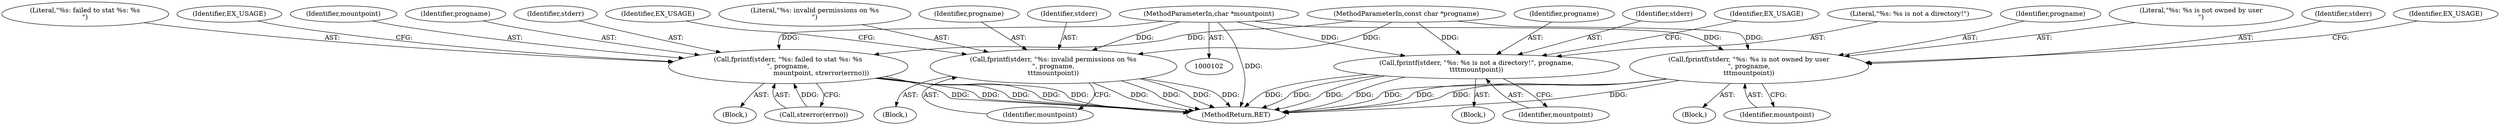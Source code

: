 digraph "0_samba_3ae5dac462c4ed0fb2cd94553583c56fce2f9d80@pointer" {
"1000104" [label="(MethodParameterIn,char *mountpoint)"];
"1000117" [label="(Call,fprintf(stderr, \"%s: failed to stat %s: %s\n\", progname,\n                                mountpoint, strerror(errno)))"];
"1000133" [label="(Call,fprintf(stderr, \"%s: %s is not a directory!\", progname,\n\t\t\t\tmountpoint))"];
"1000154" [label="(Call,fprintf(stderr, \"%s: %s is not owned by user\n\", progname,\n\t\t\tmountpoint))"];
"1000170" [label="(Call,fprintf(stderr, \"%s: invalid permissions on %s\n\", progname,\n\t\t\tmountpoint))"];
"1000160" [label="(Identifier,EX_USAGE)"];
"1000119" [label="(Literal,\"%s: failed to stat %s: %s\n\")"];
"1000135" [label="(Literal,\"%s: %s is not a directory!\")"];
"1000157" [label="(Identifier,progname)"];
"1000104" [label="(MethodParameterIn,char *mountpoint)"];
"1000103" [label="(MethodParameterIn,const char *progname)"];
"1000116" [label="(Block,)"];
"1000158" [label="(Identifier,mountpoint)"];
"1000156" [label="(Literal,\"%s: %s is not owned by user\n\")"];
"1000132" [label="(Block,)"];
"1000155" [label="(Identifier,stderr)"];
"1000122" [label="(Call,strerror(errno))"];
"1000176" [label="(Identifier,EX_USAGE)"];
"1000169" [label="(Block,)"];
"1000179" [label="(MethodReturn,RET)"];
"1000136" [label="(Identifier,progname)"];
"1000125" [label="(Identifier,EX_USAGE)"];
"1000170" [label="(Call,fprintf(stderr, \"%s: invalid permissions on %s\n\", progname,\n\t\t\tmountpoint))"];
"1000154" [label="(Call,fprintf(stderr, \"%s: %s is not owned by user\n\", progname,\n\t\t\tmountpoint))"];
"1000134" [label="(Identifier,stderr)"];
"1000174" [label="(Identifier,mountpoint)"];
"1000121" [label="(Identifier,mountpoint)"];
"1000133" [label="(Call,fprintf(stderr, \"%s: %s is not a directory!\", progname,\n\t\t\t\tmountpoint))"];
"1000172" [label="(Literal,\"%s: invalid permissions on %s\n\")"];
"1000173" [label="(Identifier,progname)"];
"1000153" [label="(Block,)"];
"1000139" [label="(Identifier,EX_USAGE)"];
"1000120" [label="(Identifier,progname)"];
"1000118" [label="(Identifier,stderr)"];
"1000137" [label="(Identifier,mountpoint)"];
"1000171" [label="(Identifier,stderr)"];
"1000117" [label="(Call,fprintf(stderr, \"%s: failed to stat %s: %s\n\", progname,\n                                mountpoint, strerror(errno)))"];
"1000104" -> "1000102"  [label="AST: "];
"1000104" -> "1000179"  [label="DDG: "];
"1000104" -> "1000117"  [label="DDG: "];
"1000104" -> "1000133"  [label="DDG: "];
"1000104" -> "1000154"  [label="DDG: "];
"1000104" -> "1000170"  [label="DDG: "];
"1000117" -> "1000116"  [label="AST: "];
"1000117" -> "1000122"  [label="CFG: "];
"1000118" -> "1000117"  [label="AST: "];
"1000119" -> "1000117"  [label="AST: "];
"1000120" -> "1000117"  [label="AST: "];
"1000121" -> "1000117"  [label="AST: "];
"1000122" -> "1000117"  [label="AST: "];
"1000125" -> "1000117"  [label="CFG: "];
"1000117" -> "1000179"  [label="DDG: "];
"1000117" -> "1000179"  [label="DDG: "];
"1000117" -> "1000179"  [label="DDG: "];
"1000117" -> "1000179"  [label="DDG: "];
"1000117" -> "1000179"  [label="DDG: "];
"1000103" -> "1000117"  [label="DDG: "];
"1000122" -> "1000117"  [label="DDG: "];
"1000133" -> "1000132"  [label="AST: "];
"1000133" -> "1000137"  [label="CFG: "];
"1000134" -> "1000133"  [label="AST: "];
"1000135" -> "1000133"  [label="AST: "];
"1000136" -> "1000133"  [label="AST: "];
"1000137" -> "1000133"  [label="AST: "];
"1000139" -> "1000133"  [label="CFG: "];
"1000133" -> "1000179"  [label="DDG: "];
"1000133" -> "1000179"  [label="DDG: "];
"1000133" -> "1000179"  [label="DDG: "];
"1000133" -> "1000179"  [label="DDG: "];
"1000103" -> "1000133"  [label="DDG: "];
"1000154" -> "1000153"  [label="AST: "];
"1000154" -> "1000158"  [label="CFG: "];
"1000155" -> "1000154"  [label="AST: "];
"1000156" -> "1000154"  [label="AST: "];
"1000157" -> "1000154"  [label="AST: "];
"1000158" -> "1000154"  [label="AST: "];
"1000160" -> "1000154"  [label="CFG: "];
"1000154" -> "1000179"  [label="DDG: "];
"1000154" -> "1000179"  [label="DDG: "];
"1000154" -> "1000179"  [label="DDG: "];
"1000154" -> "1000179"  [label="DDG: "];
"1000103" -> "1000154"  [label="DDG: "];
"1000170" -> "1000169"  [label="AST: "];
"1000170" -> "1000174"  [label="CFG: "];
"1000171" -> "1000170"  [label="AST: "];
"1000172" -> "1000170"  [label="AST: "];
"1000173" -> "1000170"  [label="AST: "];
"1000174" -> "1000170"  [label="AST: "];
"1000176" -> "1000170"  [label="CFG: "];
"1000170" -> "1000179"  [label="DDG: "];
"1000170" -> "1000179"  [label="DDG: "];
"1000170" -> "1000179"  [label="DDG: "];
"1000170" -> "1000179"  [label="DDG: "];
"1000103" -> "1000170"  [label="DDG: "];
}
